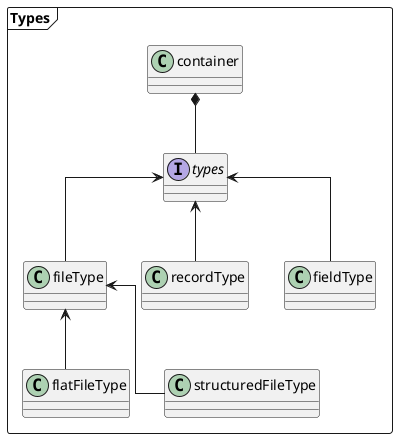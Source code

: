 @startuml
skinparam linetype polyline
skinparam linetype ortho

package "Types" <<Frame>> {
interface types

container *-- types
types <-- fileType
types <-- recordType
types <-- fieldType

fileType <-- flatFileType
fileType <-- structuredFileType
}

@enduml